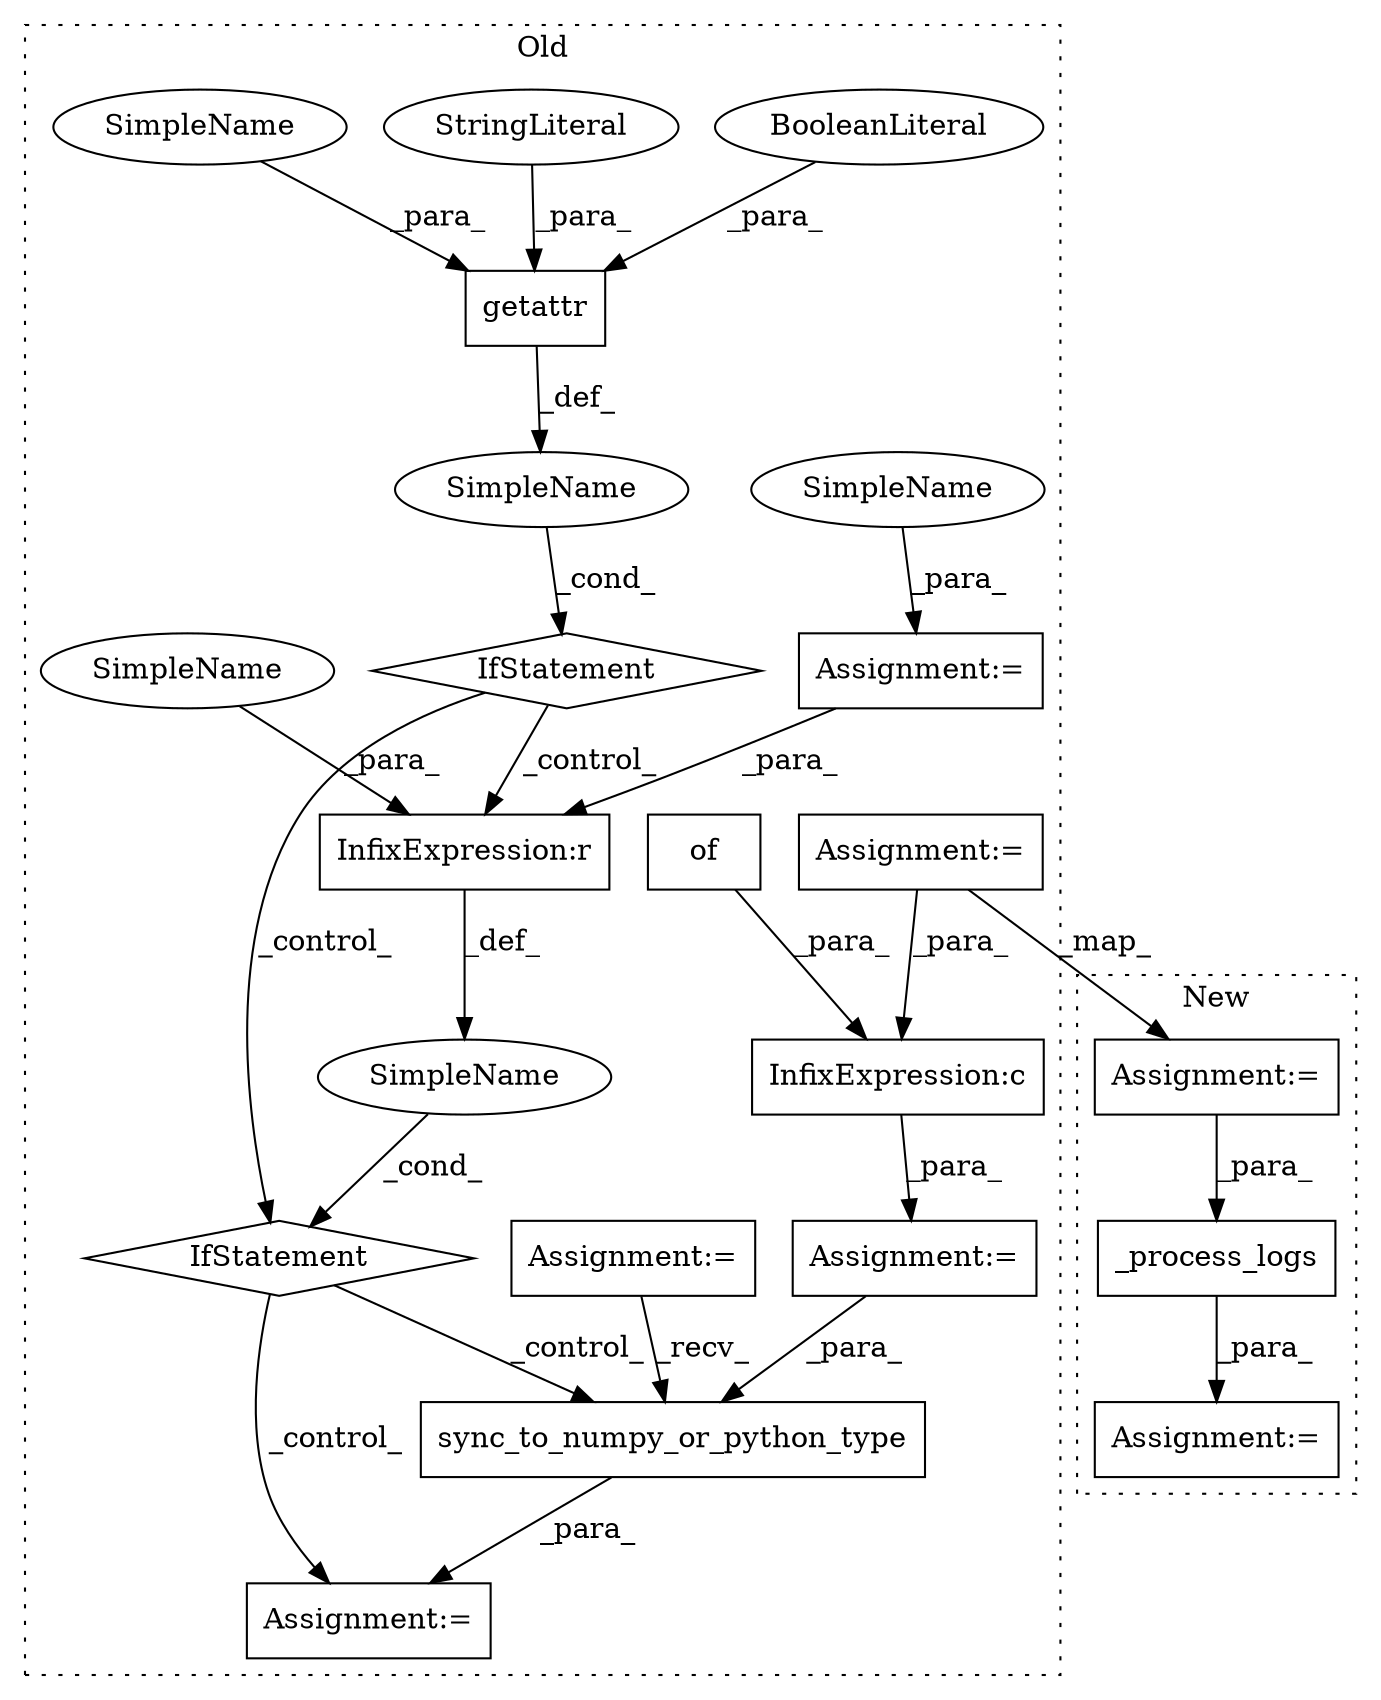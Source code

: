 digraph G {
subgraph cluster0 {
1 [label="IfStatement" a="25" s="9711,9733" l="4,2" shape="diamond"];
3 [label="sync_to_numpy_or_python_type" a="32" s="9767,9800" l="29,1" shape="box"];
4 [label="InfixExpression:c" a="27" s="9372" l="4" shape="box"];
5 [label="SimpleName" a="42" s="" l="" shape="ellipse"];
6 [label="SimpleName" a="42" s="" l="" shape="ellipse"];
7 [label="getattr" a="32" s="9614,9656" l="8,1" shape="box"];
8 [label="BooleanLiteral" a="9" s="9651" l="5" shape="ellipse"];
9 [label="StringLiteral" a="45" s="9631" l="19" shape="ellipse"];
10 [label="InfixExpression:r" a="27" s="9725" l="4" shape="box"];
11 [label="of" a="32" s="9380" l="4" shape="box"];
12 [label="IfStatement" a="25" s="9610,9657" l="4,2" shape="diamond"];
13 [label="Assignment:=" a="7" s="9401" l="1" shape="box"];
15 [label="Assignment:=" a="7" s="9366" l="1" shape="box"];
16 [label="Assignment:=" a="7" s="9269" l="8" shape="box"];
17 [label="Assignment:=" a="7" s="9757" l="1" shape="box"];
19 [label="Assignment:=" a="7" s="9352" l="4" shape="box"];
20 [label="SimpleName" a="42" s="9622" l="8" shape="ellipse"];
21 [label="SimpleName" a="42" s="9729" l="4" shape="ellipse"];
22 [label="SimpleName" a="42" s="9402" l="4" shape="ellipse"];
label = "Old";
style="dotted";
}
subgraph cluster1 {
2 [label="_process_logs" a="32" s="10184,10207" l="14,1" shape="box"];
14 [label="Assignment:=" a="7" s="10178" l="1" shape="box"];
18 [label="Assignment:=" a="7" s="10098" l="4" shape="box"];
label = "New";
style="dotted";
}
1 -> 17 [label="_control_"];
1 -> 3 [label="_control_"];
2 -> 14 [label="_para_"];
3 -> 17 [label="_para_"];
4 -> 15 [label="_para_"];
5 -> 1 [label="_cond_"];
6 -> 12 [label="_cond_"];
7 -> 6 [label="_def_"];
8 -> 7 [label="_para_"];
9 -> 7 [label="_para_"];
10 -> 5 [label="_def_"];
11 -> 4 [label="_para_"];
12 -> 1 [label="_control_"];
12 -> 10 [label="_control_"];
13 -> 10 [label="_para_"];
15 -> 3 [label="_para_"];
16 -> 3 [label="_recv_"];
18 -> 2 [label="_para_"];
19 -> 18 [label="_map_"];
19 -> 4 [label="_para_"];
20 -> 7 [label="_para_"];
21 -> 10 [label="_para_"];
22 -> 13 [label="_para_"];
}